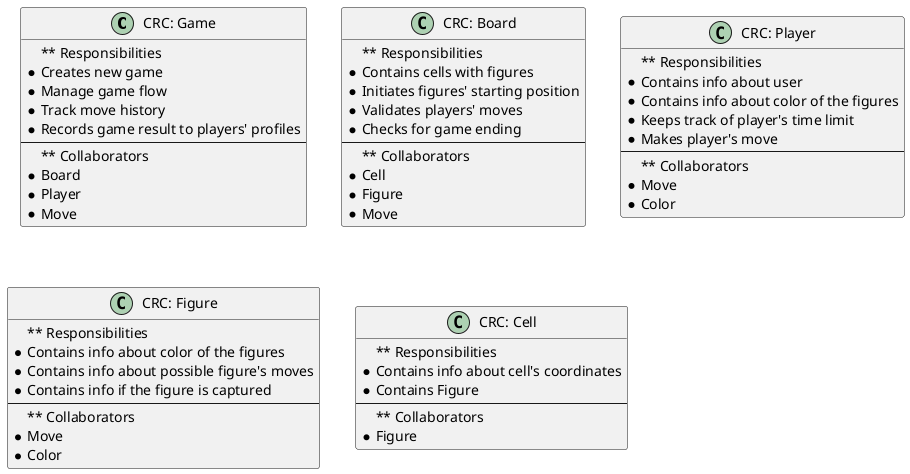 @startuml


class "CRC: Game" as Game
{
** Responsibilities
* Creates new game
* Manage game flow
* Track move history
* Records game result to players' profiles
----
** Collaborators
* Board
* Player
* Move
}
class "CRC: Board" as Board
{
** Responsibilities
* Contains cells with figures
* Initiates figures' starting position
* Validates players' moves
* Checks for game ending
----
** Collaborators
* Cell
* Figure
* Move
}
class "CRC: Player" as Player
{
** Responsibilities
* Contains info about user
* Contains info about color of the figures
* Keeps track of player's time limit
* Makes player's move
----
** Collaborators
* Move
* Color
}
class "CRC: Figure" as Figure
{
** Responsibilities
* Contains info about color of the figures
* Contains info about possible figure's moves
* Contains info if the figure is captured
----
** Collaborators
* Move
* Color
}
class "CRC: Cell" as Cell
{
** Responsibilities
* Contains info about cell's coordinates
* Contains Figure
----
** Collaborators
* Figure
}

@enduml